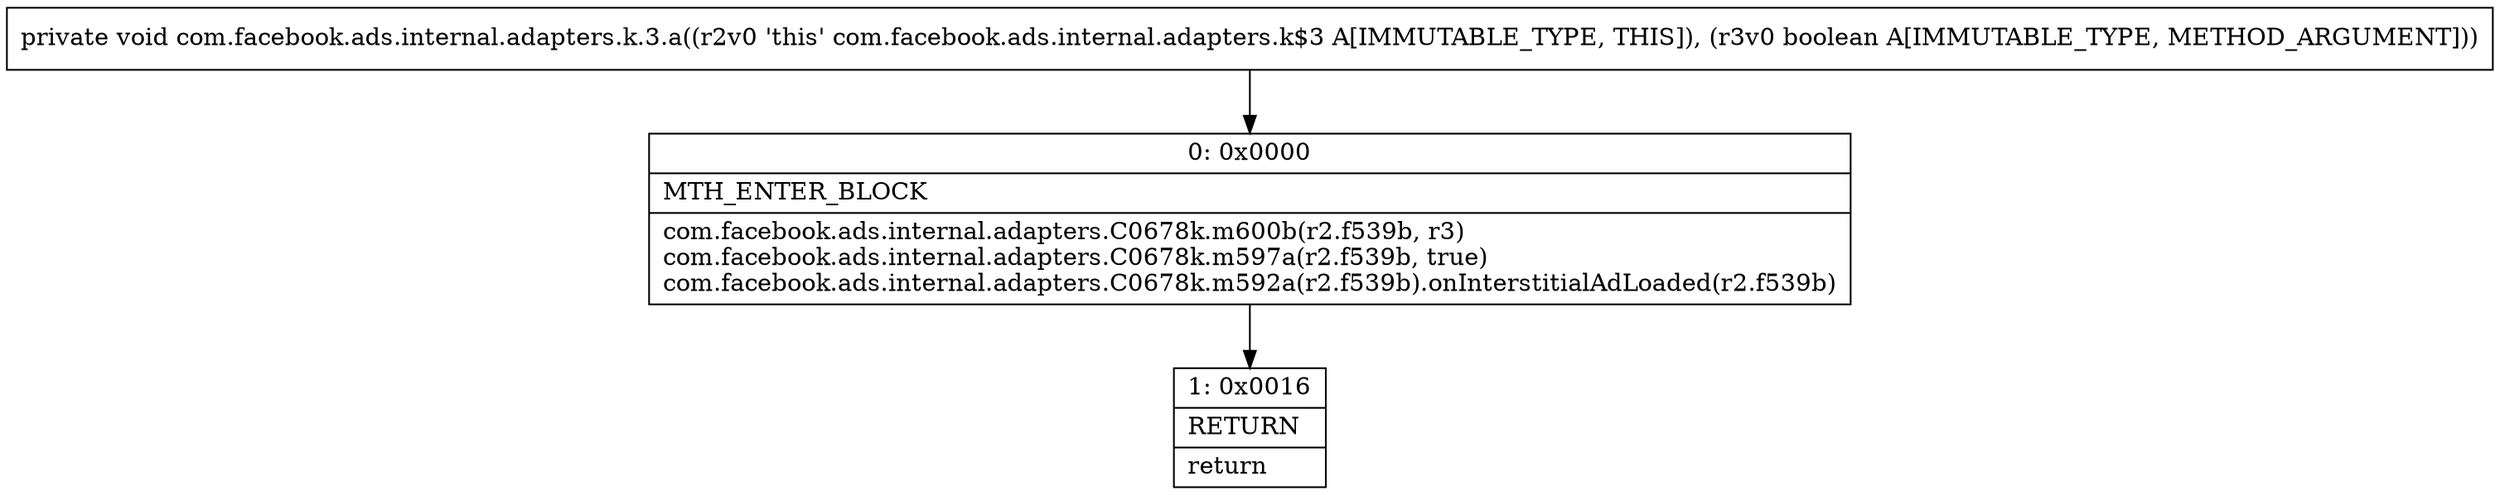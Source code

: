 digraph "CFG forcom.facebook.ads.internal.adapters.k.3.a(Z)V" {
Node_0 [shape=record,label="{0\:\ 0x0000|MTH_ENTER_BLOCK\l|com.facebook.ads.internal.adapters.C0678k.m600b(r2.f539b, r3)\lcom.facebook.ads.internal.adapters.C0678k.m597a(r2.f539b, true)\lcom.facebook.ads.internal.adapters.C0678k.m592a(r2.f539b).onInterstitialAdLoaded(r2.f539b)\l}"];
Node_1 [shape=record,label="{1\:\ 0x0016|RETURN\l|return\l}"];
MethodNode[shape=record,label="{private void com.facebook.ads.internal.adapters.k.3.a((r2v0 'this' com.facebook.ads.internal.adapters.k$3 A[IMMUTABLE_TYPE, THIS]), (r3v0 boolean A[IMMUTABLE_TYPE, METHOD_ARGUMENT])) }"];
MethodNode -> Node_0;
Node_0 -> Node_1;
}

